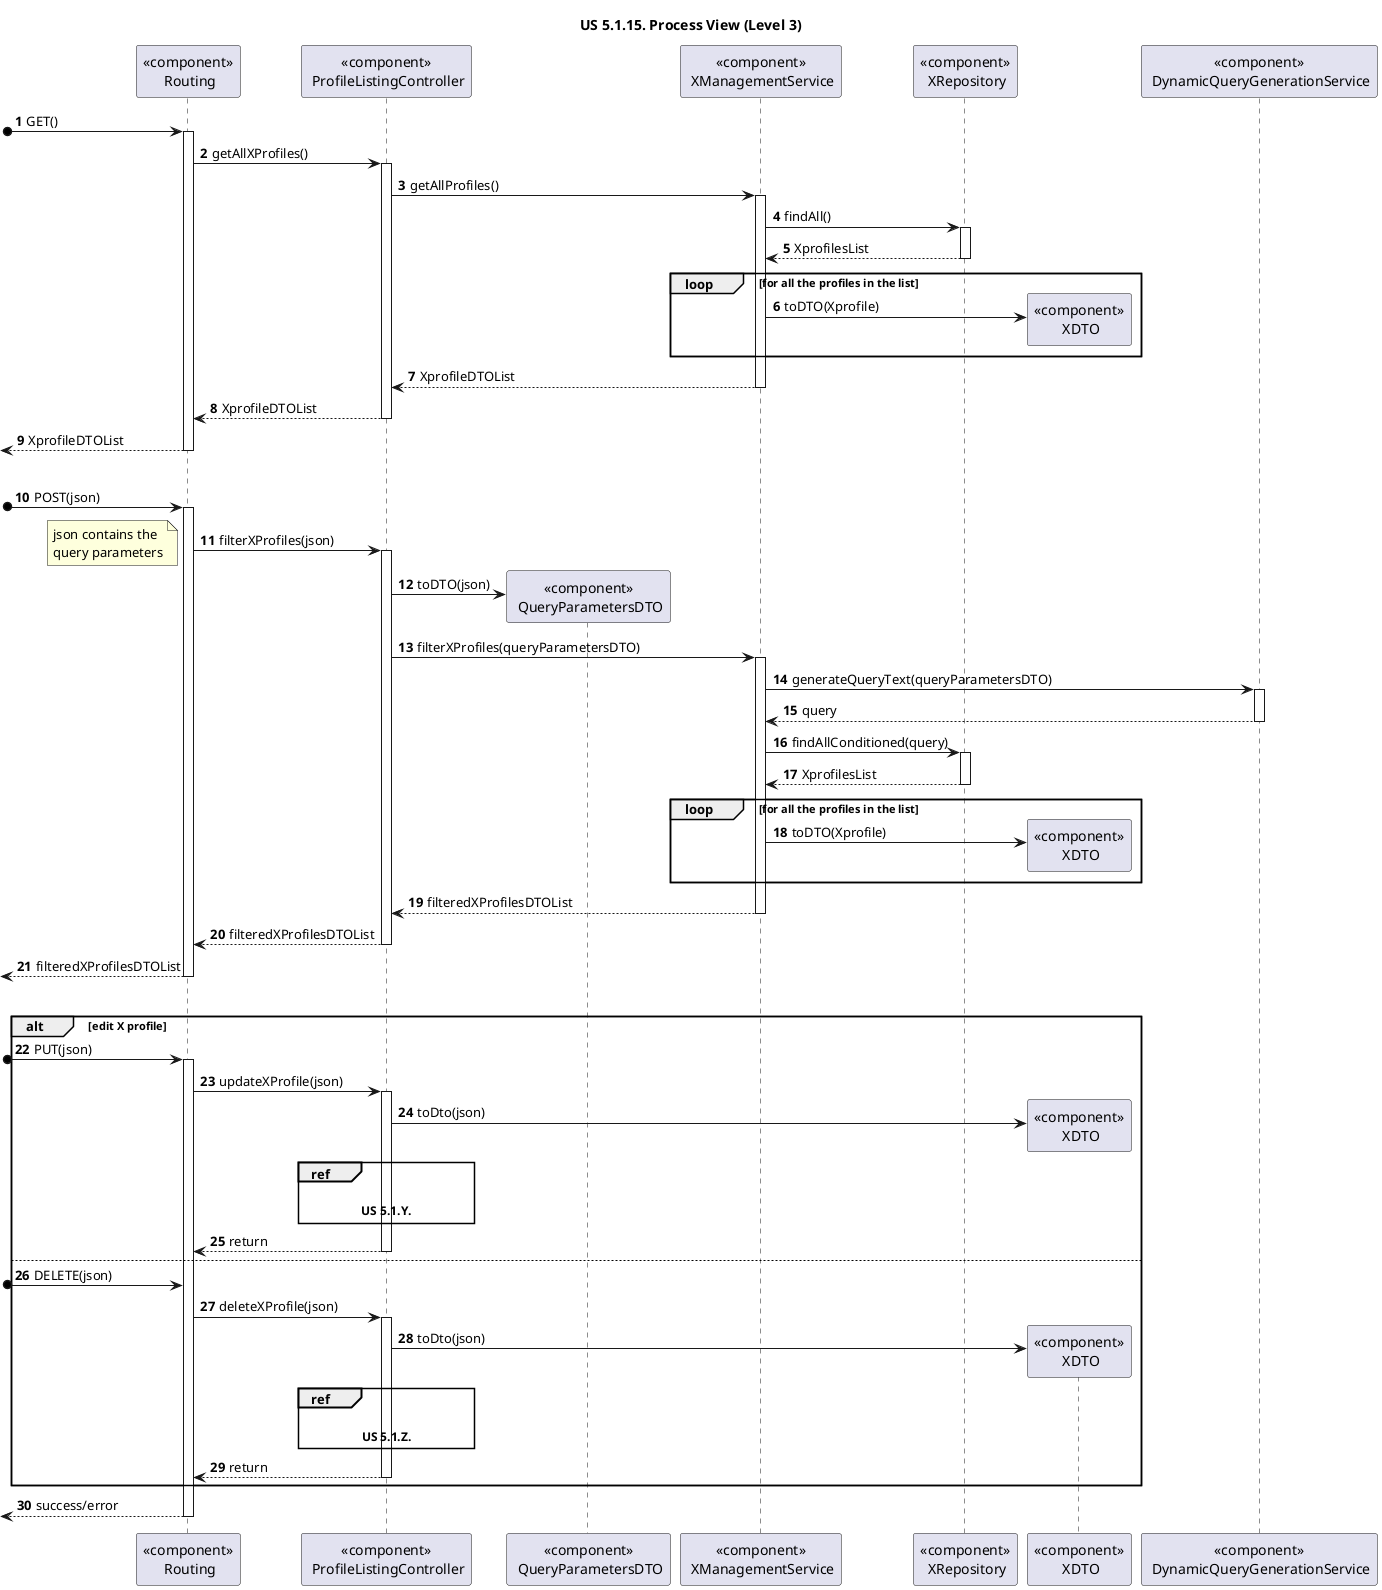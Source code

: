 @startuml
'https://plantuml.com/sequence-diagram

title "US 5.1.15. Process View (Level 3)"

autonumber

participant "<<component>>\n Routing" as ROUTE
participant "<<component>>\n ProfileListingController" as CONTROL

participant "<<component>>\n QueryParametersDTO" as QueryDTO

participant "<<component>>\n XManagementService" as XServ
participant "<<component>>\n XRepository" as XRepo
participant "<<component>>\n XDTO" as XDTO

participant "<<component>>\n DynamicQueryGenerationService" as QUERYServ


[o-> ROUTE : GET()
activate ROUTE

ROUTE -> CONTROL : getAllXProfiles()
activate CONTROL

CONTROL -> XServ : getAllProfiles()
activate XServ

XServ -> XRepo : findAll()
activate XRepo

XRepo --> XServ : XprofilesList
deactivate XRepo

    loop for all the profiles in the list
        XServ -> XDTO ** : toDTO(Xprofile)

    end loop

XServ --> CONTROL : XprofileDTOList
deactivate XServ

CONTROL --> ROUTE : XprofileDTOList
deactivate CONTROL

<-- ROUTE : XprofileDTOList
deactivate ROUTE

|||

[o-> ROUTE : POST(json)
activate ROUTE

ROUTE -> CONTROL : filterXProfiles(json)
note left
json contains the
query parameters
end note
activate CONTROL

CONTROL -> QueryDTO ** : toDTO(json)

CONTROL -> XServ : filterXProfiles(queryParametersDTO)
activate XServ

XServ -> QUERYServ : generateQueryText(queryParametersDTO)
activate QUERYServ

QUERYServ --> XServ : query
deactivate QUERYServ

XServ -> XRepo : findAllConditioned(query)
activate XRepo

XRepo --> XServ : XprofilesList
deactivate XRepo

    loop for all the profiles in the list
        XServ -> XDTO ** : toDTO(Xprofile)

    end loop

XServ --> CONTROL : filteredXProfilesDTOList
deactivate XServ

CONTROL --> ROUTE : filteredXProfilesDTOList
deactivate CONTROL

<-- ROUTE : filteredXProfilesDTOList
deactivate ROUTE

|||

alt edit X profile

    [o-> ROUTE : PUT(json)
    activate ROUTE

    ROUTE -> CONTROL : updateXProfile(json)
    activate CONTROL

    CONTROL -> XDTO ** : toDto(json)

    ref over CONTROL

    **US 5.1.Y.**
    end ref

    CONTROL --> ROUTE : return
    deactivate CONTROL

else

    [o-> ROUTE : DELETE(json)

    ROUTE -> CONTROL : deleteXProfile(json)
    activate CONTROL

    CONTROL -> XDTO ** : toDto(json)

    ref over CONTROL

    **US 5.1.Z.**
    end ref

    CONTROL --> ROUTE : return
    deactivate CONTROL

end alt

<-- ROUTE : success/error
deactivate ROUTE


@enduml